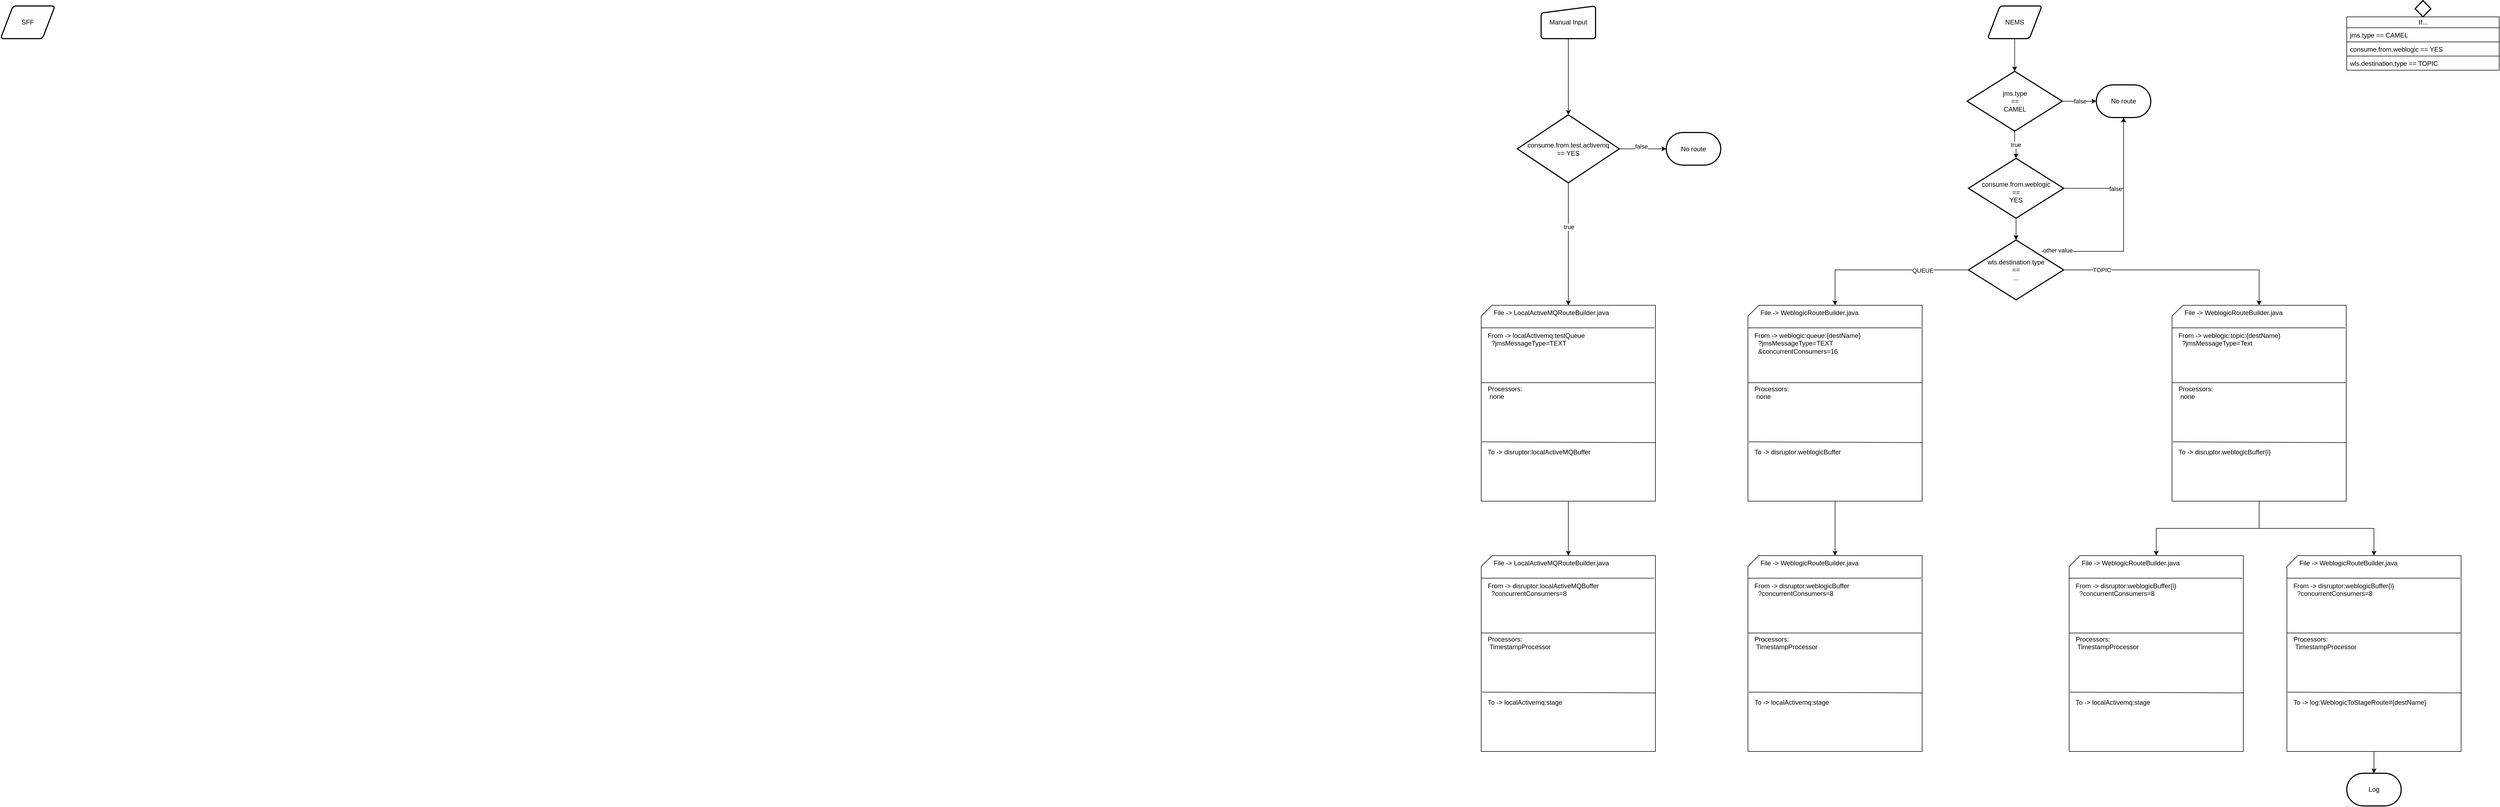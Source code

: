 <mxfile version="21.2.2" type="github">
  <diagram id="C5RBs43oDa-KdzZeNtuy" name="Page-1">
    <mxGraphModel dx="1194" dy="770" grid="1" gridSize="10" guides="1" tooltips="1" connect="1" arrows="1" fold="1" page="1" pageScale="1" pageWidth="4681" pageHeight="3300" math="0" shadow="0">
      <root>
        <mxCell id="WIyWlLk6GJQsqaUBKTNV-0" />
        <mxCell id="WIyWlLk6GJQsqaUBKTNV-1" parent="WIyWlLk6GJQsqaUBKTNV-0" />
        <mxCell id="1s6K8p0i9m4qC-OMNX9N-31" value="" style="group" vertex="1" connectable="0" parent="WIyWlLk6GJQsqaUBKTNV-1">
          <mxGeometry x="4390" y="10" width="280" height="134" as="geometry" />
        </mxCell>
        <mxCell id="1s6K8p0i9m4qC-OMNX9N-26" value="If..." style="swimlane;fontStyle=0;childLayout=stackLayout;horizontal=1;startSize=20;fillColor=default;horizontalStack=0;resizeParent=1;resizeParentMax=0;resizeLast=0;collapsible=1;marginBottom=0;html=1;" vertex="1" parent="1s6K8p0i9m4qC-OMNX9N-31">
          <mxGeometry y="30" width="280" height="98" as="geometry" />
        </mxCell>
        <mxCell id="1s6K8p0i9m4qC-OMNX9N-27" value="jms.type == CAMEL" style="text;strokeColor=default;fillColor=default;align=left;verticalAlign=top;spacingLeft=4;spacingRight=4;overflow=hidden;rotatable=0;points=[[0,0.5],[1,0.5]];portConstraint=eastwest;whiteSpace=wrap;html=1;" vertex="1" parent="1s6K8p0i9m4qC-OMNX9N-26">
          <mxGeometry y="20" width="280" height="26" as="geometry" />
        </mxCell>
        <mxCell id="1s6K8p0i9m4qC-OMNX9N-28" value="consume.from.weblogic == YES" style="text;strokeColor=default;fillColor=default;align=left;verticalAlign=top;spacingLeft=4;spacingRight=4;overflow=hidden;rotatable=0;points=[[0,0.5],[1,0.5]];portConstraint=eastwest;whiteSpace=wrap;html=1;" vertex="1" parent="1s6K8p0i9m4qC-OMNX9N-26">
          <mxGeometry y="46" width="280" height="26" as="geometry" />
        </mxCell>
        <mxCell id="1s6K8p0i9m4qC-OMNX9N-29" value="wls.destination.type == TOPIC" style="text;strokeColor=default;fillColor=default;align=left;verticalAlign=top;spacingLeft=4;spacingRight=4;overflow=hidden;rotatable=0;points=[[0,0.5],[1,0.5]];portConstraint=eastwest;whiteSpace=wrap;html=1;" vertex="1" parent="1s6K8p0i9m4qC-OMNX9N-26">
          <mxGeometry y="72" width="280" height="26" as="geometry" />
        </mxCell>
        <mxCell id="1s6K8p0i9m4qC-OMNX9N-30" value="" style="strokeWidth=2;html=1;shape=mxgraph.flowchart.decision;whiteSpace=wrap;" vertex="1" parent="1s6K8p0i9m4qC-OMNX9N-31">
          <mxGeometry x="125.52" width="28.96" height="30" as="geometry" />
        </mxCell>
        <mxCell id="1s6K8p0i9m4qC-OMNX9N-104" style="edgeStyle=orthogonalEdgeStyle;rounded=0;orthogonalLoop=1;jettySize=auto;html=1;" edge="1" parent="WIyWlLk6GJQsqaUBKTNV-1" source="1s6K8p0i9m4qC-OMNX9N-32" target="1s6K8p0i9m4qC-OMNX9N-103">
          <mxGeometry relative="1" as="geometry" />
        </mxCell>
        <mxCell id="1s6K8p0i9m4qC-OMNX9N-32" value="NEMS" style="shape=parallelogram;html=1;strokeWidth=2;perimeter=parallelogramPerimeter;whiteSpace=wrap;rounded=1;arcSize=12;size=0.23;" vertex="1" parent="WIyWlLk6GJQsqaUBKTNV-1">
          <mxGeometry x="3730" y="20" width="100" height="60" as="geometry" />
        </mxCell>
        <mxCell id="1s6K8p0i9m4qC-OMNX9N-34" value="SFF" style="shape=parallelogram;html=1;strokeWidth=2;perimeter=parallelogramPerimeter;whiteSpace=wrap;rounded=1;arcSize=12;size=0.23;" vertex="1" parent="WIyWlLk6GJQsqaUBKTNV-1">
          <mxGeometry x="80" y="20" width="100" height="60" as="geometry" />
        </mxCell>
        <mxCell id="1s6K8p0i9m4qC-OMNX9N-62" value="" style="group" vertex="1" connectable="0" parent="WIyWlLk6GJQsqaUBKTNV-1">
          <mxGeometry x="4069" y="570" width="320" height="360" as="geometry" />
        </mxCell>
        <mxCell id="1s6K8p0i9m4qC-OMNX9N-54" value="" style="verticalLabelPosition=bottom;verticalAlign=top;html=1;shape=card;whiteSpace=wrap;size=20;arcSize=12;" vertex="1" parent="1s6K8p0i9m4qC-OMNX9N-62">
          <mxGeometry width="320" height="360" as="geometry" />
        </mxCell>
        <mxCell id="1s6K8p0i9m4qC-OMNX9N-55" value="From -&amp;gt; weblogic:topic:{destName}&lt;br&gt;&lt;span style=&quot;white-space: pre;&quot;&gt;	&lt;span style=&quot;white-space: pre;&quot;&gt;	&lt;/span&gt;&lt;/span&gt;?jmsMessageType=Text" style="text;html=1;align=left;verticalAlign=top;resizable=0;points=[];autosize=1;strokeColor=none;fillColor=none;labelBackgroundColor=none;" vertex="1" parent="1s6K8p0i9m4qC-OMNX9N-62">
          <mxGeometry x="10" y="41.538" width="210" height="40" as="geometry" />
        </mxCell>
        <mxCell id="1s6K8p0i9m4qC-OMNX9N-58" value="" style="endArrow=none;html=1;rounded=0;exitX=0;exitY=0.395;exitDx=0;exitDy=0;exitPerimeter=0;entryX=0.997;entryY=0.395;entryDx=0;entryDy=0;entryPerimeter=0;" edge="1" parent="1s6K8p0i9m4qC-OMNX9N-62" source="1s6K8p0i9m4qC-OMNX9N-54" target="1s6K8p0i9m4qC-OMNX9N-54">
          <mxGeometry width="50" height="50" relative="1" as="geometry">
            <mxPoint x="20" y="74.851" as="sourcePoint" />
            <mxPoint x="70" y="-14.257" as="targetPoint" />
          </mxGeometry>
        </mxCell>
        <mxCell id="1s6K8p0i9m4qC-OMNX9N-59" value="File -&amp;gt; WeblogicRouteBuilder.java" style="text;html=1;align=left;verticalAlign=top;resizable=0;points=[];autosize=1;strokeColor=none;fillColor=none;labelBackgroundColor=none;" vertex="1" parent="1s6K8p0i9m4qC-OMNX9N-62">
          <mxGeometry x="21" y="0.002" width="200" height="30" as="geometry" />
        </mxCell>
        <mxCell id="1s6K8p0i9m4qC-OMNX9N-60" value="" style="endArrow=none;html=1;rounded=0;exitX=0.005;exitY=0.697;exitDx=0;exitDy=0;exitPerimeter=0;entryX=1.003;entryY=0.701;entryDx=0;entryDy=0;entryPerimeter=0;" edge="1" parent="1s6K8p0i9m4qC-OMNX9N-62" source="1s6K8p0i9m4qC-OMNX9N-54" target="1s6K8p0i9m4qC-OMNX9N-54">
          <mxGeometry width="50" height="50" relative="1" as="geometry">
            <mxPoint x="2" y="235.248" as="sourcePoint" />
            <mxPoint x="320" y="235.248" as="targetPoint" />
          </mxGeometry>
        </mxCell>
        <mxCell id="1s6K8p0i9m4qC-OMNX9N-61" value="To -&amp;gt; disruptor:weblogicBuffer{i}" style="text;html=1;align=left;verticalAlign=top;resizable=0;points=[];autosize=1;strokeColor=none;fillColor=none;labelBackgroundColor=none;" vertex="1" parent="1s6K8p0i9m4qC-OMNX9N-62">
          <mxGeometry x="10" y="255.792" width="190" height="30" as="geometry" />
        </mxCell>
        <mxCell id="1s6K8p0i9m4qC-OMNX9N-78" value="" style="endArrow=none;html=1;rounded=0;exitX=0;exitY=0.451;exitDx=0;exitDy=0;exitPerimeter=0;entryX=0.995;entryY=0.451;entryDx=0;entryDy=0;entryPerimeter=0;" edge="1" parent="1s6K8p0i9m4qC-OMNX9N-62">
          <mxGeometry width="50" height="50" relative="1" as="geometry">
            <mxPoint y="41.538" as="sourcePoint" />
            <mxPoint x="318" y="41.538" as="targetPoint" />
          </mxGeometry>
        </mxCell>
        <mxCell id="1s6K8p0i9m4qC-OMNX9N-79" value="Processors:&lt;br&gt;&lt;span style=&quot;white-space: pre;&quot;&gt;	&lt;/span&gt;none" style="text;html=1;align=left;verticalAlign=top;resizable=0;points=[];autosize=1;strokeColor=none;fillColor=none;labelBackgroundColor=none;" vertex="1" parent="1s6K8p0i9m4qC-OMNX9N-62">
          <mxGeometry x="10" y="139.998" width="90" height="40" as="geometry" />
        </mxCell>
        <mxCell id="1s6K8p0i9m4qC-OMNX9N-80" value="" style="group" vertex="1" connectable="0" parent="WIyWlLk6GJQsqaUBKTNV-1">
          <mxGeometry x="4280" y="1030" width="320" height="360" as="geometry" />
        </mxCell>
        <mxCell id="1s6K8p0i9m4qC-OMNX9N-81" value="" style="verticalLabelPosition=bottom;verticalAlign=top;html=1;shape=card;whiteSpace=wrap;size=20;arcSize=12;" vertex="1" parent="1s6K8p0i9m4qC-OMNX9N-80">
          <mxGeometry width="320" height="360" as="geometry" />
        </mxCell>
        <mxCell id="1s6K8p0i9m4qC-OMNX9N-82" value="From -&amp;gt; disruptor:weblogicBuffer{i}&lt;br&gt;&lt;span style=&quot;white-space: pre;&quot;&gt;	&lt;/span&gt;&lt;span style=&quot;white-space: pre;&quot;&gt;	&lt;/span&gt;?concurrentConsumers=8" style="text;html=1;align=left;verticalAlign=top;resizable=0;points=[];autosize=1;strokeColor=none;fillColor=none;labelBackgroundColor=none;" vertex="1" parent="1s6K8p0i9m4qC-OMNX9N-80">
          <mxGeometry x="10" y="41.538" width="220" height="40" as="geometry" />
        </mxCell>
        <mxCell id="1s6K8p0i9m4qC-OMNX9N-83" value="" style="endArrow=none;html=1;rounded=0;exitX=0;exitY=0.395;exitDx=0;exitDy=0;exitPerimeter=0;entryX=0.997;entryY=0.395;entryDx=0;entryDy=0;entryPerimeter=0;" edge="1" parent="1s6K8p0i9m4qC-OMNX9N-80" source="1s6K8p0i9m4qC-OMNX9N-81" target="1s6K8p0i9m4qC-OMNX9N-81">
          <mxGeometry width="50" height="50" relative="1" as="geometry">
            <mxPoint x="20" y="74.851" as="sourcePoint" />
            <mxPoint x="70" y="-14.257" as="targetPoint" />
          </mxGeometry>
        </mxCell>
        <mxCell id="1s6K8p0i9m4qC-OMNX9N-84" value="File -&amp;gt; WeblogicRouteBuilder.java" style="text;html=1;align=left;verticalAlign=top;resizable=0;points=[];autosize=1;strokeColor=none;fillColor=none;labelBackgroundColor=none;" vertex="1" parent="1s6K8p0i9m4qC-OMNX9N-80">
          <mxGeometry x="21" y="0.002" width="200" height="30" as="geometry" />
        </mxCell>
        <mxCell id="1s6K8p0i9m4qC-OMNX9N-85" value="" style="endArrow=none;html=1;rounded=0;exitX=0.005;exitY=0.697;exitDx=0;exitDy=0;exitPerimeter=0;entryX=1.003;entryY=0.701;entryDx=0;entryDy=0;entryPerimeter=0;" edge="1" parent="1s6K8p0i9m4qC-OMNX9N-80" source="1s6K8p0i9m4qC-OMNX9N-81" target="1s6K8p0i9m4qC-OMNX9N-81">
          <mxGeometry width="50" height="50" relative="1" as="geometry">
            <mxPoint x="2" y="235.248" as="sourcePoint" />
            <mxPoint x="320" y="235.248" as="targetPoint" />
          </mxGeometry>
        </mxCell>
        <mxCell id="1s6K8p0i9m4qC-OMNX9N-86" value="To -&amp;gt; log:WeblogicToStageRoute#{destName}" style="text;html=1;align=left;verticalAlign=top;resizable=0;points=[];autosize=1;strokeColor=none;fillColor=none;labelBackgroundColor=none;" vertex="1" parent="1s6K8p0i9m4qC-OMNX9N-80">
          <mxGeometry x="10" y="255.792" width="270" height="30" as="geometry" />
        </mxCell>
        <mxCell id="1s6K8p0i9m4qC-OMNX9N-87" value="" style="endArrow=none;html=1;rounded=0;exitX=0;exitY=0.451;exitDx=0;exitDy=0;exitPerimeter=0;entryX=0.995;entryY=0.451;entryDx=0;entryDy=0;entryPerimeter=0;" edge="1" parent="1s6K8p0i9m4qC-OMNX9N-80">
          <mxGeometry width="50" height="50" relative="1" as="geometry">
            <mxPoint y="41.538" as="sourcePoint" />
            <mxPoint x="318" y="41.538" as="targetPoint" />
          </mxGeometry>
        </mxCell>
        <mxCell id="1s6K8p0i9m4qC-OMNX9N-88" value="Processors:&lt;br&gt;&lt;span style=&quot;white-space: pre;&quot;&gt;	&lt;/span&gt;TimestampProcessor" style="text;html=1;align=left;verticalAlign=top;resizable=0;points=[];autosize=1;strokeColor=none;fillColor=none;labelBackgroundColor=none;" vertex="1" parent="1s6K8p0i9m4qC-OMNX9N-80">
          <mxGeometry x="10" y="139.998" width="160" height="40" as="geometry" />
        </mxCell>
        <mxCell id="1s6K8p0i9m4qC-OMNX9N-89" style="edgeStyle=orthogonalEdgeStyle;rounded=0;orthogonalLoop=1;jettySize=auto;html=1;exitX=0.5;exitY=1;exitDx=0;exitDy=0;exitPerimeter=0;" edge="1" parent="WIyWlLk6GJQsqaUBKTNV-1" source="1s6K8p0i9m4qC-OMNX9N-54" target="1s6K8p0i9m4qC-OMNX9N-81">
          <mxGeometry relative="1" as="geometry" />
        </mxCell>
        <mxCell id="1s6K8p0i9m4qC-OMNX9N-90" value="Log" style="strokeWidth=2;html=1;shape=mxgraph.flowchart.terminator;whiteSpace=wrap;" vertex="1" parent="WIyWlLk6GJQsqaUBKTNV-1">
          <mxGeometry x="4390" y="1430" width="100" height="60" as="geometry" />
        </mxCell>
        <mxCell id="1s6K8p0i9m4qC-OMNX9N-91" style="edgeStyle=orthogonalEdgeStyle;rounded=0;orthogonalLoop=1;jettySize=auto;html=1;" edge="1" parent="WIyWlLk6GJQsqaUBKTNV-1" source="1s6K8p0i9m4qC-OMNX9N-81" target="1s6K8p0i9m4qC-OMNX9N-90">
          <mxGeometry relative="1" as="geometry" />
        </mxCell>
        <mxCell id="1s6K8p0i9m4qC-OMNX9N-93" value="" style="group" vertex="1" connectable="0" parent="WIyWlLk6GJQsqaUBKTNV-1">
          <mxGeometry x="3880" y="1030" width="320" height="360" as="geometry" />
        </mxCell>
        <mxCell id="1s6K8p0i9m4qC-OMNX9N-94" value="" style="verticalLabelPosition=bottom;verticalAlign=top;html=1;shape=card;whiteSpace=wrap;size=20;arcSize=12;" vertex="1" parent="1s6K8p0i9m4qC-OMNX9N-93">
          <mxGeometry width="320" height="360" as="geometry" />
        </mxCell>
        <mxCell id="1s6K8p0i9m4qC-OMNX9N-95" value="From -&amp;gt; disruptor:weblogicBuffer{i}&lt;br&gt;&lt;span style=&quot;white-space: pre;&quot;&gt;	&lt;/span&gt;&lt;span style=&quot;white-space: pre;&quot;&gt;	&lt;/span&gt;?concurrentConsumers=8" style="text;html=1;align=left;verticalAlign=top;resizable=0;points=[];autosize=1;strokeColor=none;fillColor=none;labelBackgroundColor=none;" vertex="1" parent="1s6K8p0i9m4qC-OMNX9N-93">
          <mxGeometry x="10" y="41.538" width="220" height="40" as="geometry" />
        </mxCell>
        <mxCell id="1s6K8p0i9m4qC-OMNX9N-96" value="" style="endArrow=none;html=1;rounded=0;exitX=0;exitY=0.395;exitDx=0;exitDy=0;exitPerimeter=0;entryX=0.997;entryY=0.395;entryDx=0;entryDy=0;entryPerimeter=0;" edge="1" parent="1s6K8p0i9m4qC-OMNX9N-93" source="1s6K8p0i9m4qC-OMNX9N-94" target="1s6K8p0i9m4qC-OMNX9N-94">
          <mxGeometry width="50" height="50" relative="1" as="geometry">
            <mxPoint x="20" y="74.851" as="sourcePoint" />
            <mxPoint x="70" y="-14.257" as="targetPoint" />
          </mxGeometry>
        </mxCell>
        <mxCell id="1s6K8p0i9m4qC-OMNX9N-97" value="File -&amp;gt; WeblogicRouteBuilder.java" style="text;html=1;align=left;verticalAlign=top;resizable=0;points=[];autosize=1;strokeColor=none;fillColor=none;labelBackgroundColor=none;" vertex="1" parent="1s6K8p0i9m4qC-OMNX9N-93">
          <mxGeometry x="21" y="0.002" width="200" height="30" as="geometry" />
        </mxCell>
        <mxCell id="1s6K8p0i9m4qC-OMNX9N-98" value="" style="endArrow=none;html=1;rounded=0;exitX=0.005;exitY=0.697;exitDx=0;exitDy=0;exitPerimeter=0;entryX=1.003;entryY=0.701;entryDx=0;entryDy=0;entryPerimeter=0;" edge="1" parent="1s6K8p0i9m4qC-OMNX9N-93" source="1s6K8p0i9m4qC-OMNX9N-94" target="1s6K8p0i9m4qC-OMNX9N-94">
          <mxGeometry width="50" height="50" relative="1" as="geometry">
            <mxPoint x="2" y="235.248" as="sourcePoint" />
            <mxPoint x="320" y="235.248" as="targetPoint" />
          </mxGeometry>
        </mxCell>
        <mxCell id="1s6K8p0i9m4qC-OMNX9N-99" value="To -&amp;gt; localActivemq:stage" style="text;html=1;align=left;verticalAlign=top;resizable=0;points=[];autosize=1;strokeColor=none;fillColor=none;labelBackgroundColor=none;" vertex="1" parent="1s6K8p0i9m4qC-OMNX9N-93">
          <mxGeometry x="10" y="255.792" width="160" height="30" as="geometry" />
        </mxCell>
        <mxCell id="1s6K8p0i9m4qC-OMNX9N-100" value="" style="endArrow=none;html=1;rounded=0;exitX=0;exitY=0.451;exitDx=0;exitDy=0;exitPerimeter=0;entryX=0.995;entryY=0.451;entryDx=0;entryDy=0;entryPerimeter=0;" edge="1" parent="1s6K8p0i9m4qC-OMNX9N-93">
          <mxGeometry width="50" height="50" relative="1" as="geometry">
            <mxPoint y="41.538" as="sourcePoint" />
            <mxPoint x="318" y="41.538" as="targetPoint" />
          </mxGeometry>
        </mxCell>
        <mxCell id="1s6K8p0i9m4qC-OMNX9N-101" value="Processors:&lt;br&gt;&lt;span style=&quot;white-space: pre;&quot;&gt;	&lt;/span&gt;TimestampProcessor" style="text;html=1;align=left;verticalAlign=top;resizable=0;points=[];autosize=1;strokeColor=none;fillColor=none;labelBackgroundColor=none;" vertex="1" parent="1s6K8p0i9m4qC-OMNX9N-93">
          <mxGeometry x="10" y="139.998" width="160" height="40" as="geometry" />
        </mxCell>
        <mxCell id="1s6K8p0i9m4qC-OMNX9N-102" style="edgeStyle=orthogonalEdgeStyle;rounded=0;orthogonalLoop=1;jettySize=auto;html=1;exitX=0.5;exitY=1;exitDx=0;exitDy=0;exitPerimeter=0;" edge="1" parent="WIyWlLk6GJQsqaUBKTNV-1" source="1s6K8p0i9m4qC-OMNX9N-54" target="1s6K8p0i9m4qC-OMNX9N-94">
          <mxGeometry relative="1" as="geometry" />
        </mxCell>
        <mxCell id="1s6K8p0i9m4qC-OMNX9N-106" value="true" style="edgeStyle=orthogonalEdgeStyle;rounded=0;orthogonalLoop=1;jettySize=auto;html=1;" edge="1" parent="WIyWlLk6GJQsqaUBKTNV-1" source="1s6K8p0i9m4qC-OMNX9N-103" target="1s6K8p0i9m4qC-OMNX9N-105">
          <mxGeometry relative="1" as="geometry" />
        </mxCell>
        <mxCell id="1s6K8p0i9m4qC-OMNX9N-109" style="edgeStyle=orthogonalEdgeStyle;rounded=0;orthogonalLoop=1;jettySize=auto;html=1;" edge="1" parent="WIyWlLk6GJQsqaUBKTNV-1" source="1s6K8p0i9m4qC-OMNX9N-103" target="1s6K8p0i9m4qC-OMNX9N-108">
          <mxGeometry relative="1" as="geometry" />
        </mxCell>
        <mxCell id="1s6K8p0i9m4qC-OMNX9N-110" value="false" style="edgeLabel;html=1;align=center;verticalAlign=middle;resizable=0;points=[];" vertex="1" connectable="0" parent="1s6K8p0i9m4qC-OMNX9N-109">
          <mxGeometry x="0.034" relative="1" as="geometry">
            <mxPoint as="offset" />
          </mxGeometry>
        </mxCell>
        <mxCell id="1s6K8p0i9m4qC-OMNX9N-103" value="jms.type&lt;br&gt;==&lt;br&gt;CAMEL" style="strokeWidth=2;html=1;shape=mxgraph.flowchart.decision;whiteSpace=wrap;" vertex="1" parent="WIyWlLk6GJQsqaUBKTNV-1">
          <mxGeometry x="3692.5" y="140" width="175" height="110" as="geometry" />
        </mxCell>
        <mxCell id="1s6K8p0i9m4qC-OMNX9N-111" style="edgeStyle=orthogonalEdgeStyle;rounded=0;orthogonalLoop=1;jettySize=auto;html=1;" edge="1" parent="WIyWlLk6GJQsqaUBKTNV-1" source="1s6K8p0i9m4qC-OMNX9N-105" target="1s6K8p0i9m4qC-OMNX9N-108">
          <mxGeometry relative="1" as="geometry" />
        </mxCell>
        <mxCell id="1s6K8p0i9m4qC-OMNX9N-112" value="false" style="edgeLabel;html=1;align=center;verticalAlign=middle;resizable=0;points=[];" vertex="1" connectable="0" parent="1s6K8p0i9m4qC-OMNX9N-111">
          <mxGeometry x="-0.208" y="-1" relative="1" as="geometry">
            <mxPoint as="offset" />
          </mxGeometry>
        </mxCell>
        <mxCell id="1s6K8p0i9m4qC-OMNX9N-114" style="edgeStyle=orthogonalEdgeStyle;rounded=0;orthogonalLoop=1;jettySize=auto;html=1;" edge="1" parent="WIyWlLk6GJQsqaUBKTNV-1" source="1s6K8p0i9m4qC-OMNX9N-105" target="1s6K8p0i9m4qC-OMNX9N-113">
          <mxGeometry relative="1" as="geometry" />
        </mxCell>
        <mxCell id="1s6K8p0i9m4qC-OMNX9N-105" value="&lt;br&gt;consume.from.weblogic&lt;br&gt;==&lt;br&gt;YES" style="strokeWidth=2;html=1;shape=mxgraph.flowchart.decision;whiteSpace=wrap;verticalAlign=middle;" vertex="1" parent="WIyWlLk6GJQsqaUBKTNV-1">
          <mxGeometry x="3695" y="300" width="175" height="110" as="geometry" />
        </mxCell>
        <mxCell id="1s6K8p0i9m4qC-OMNX9N-108" value="No route" style="strokeWidth=2;html=1;shape=mxgraph.flowchart.terminator;whiteSpace=wrap;" vertex="1" parent="WIyWlLk6GJQsqaUBKTNV-1">
          <mxGeometry x="3930" y="165" width="100" height="60" as="geometry" />
        </mxCell>
        <mxCell id="1s6K8p0i9m4qC-OMNX9N-115" style="edgeStyle=orthogonalEdgeStyle;rounded=0;orthogonalLoop=1;jettySize=auto;html=1;" edge="1" parent="WIyWlLk6GJQsqaUBKTNV-1" source="1s6K8p0i9m4qC-OMNX9N-113" target="1s6K8p0i9m4qC-OMNX9N-54">
          <mxGeometry relative="1" as="geometry" />
        </mxCell>
        <mxCell id="1s6K8p0i9m4qC-OMNX9N-116" value="TOPIC" style="edgeLabel;html=1;align=center;verticalAlign=middle;resizable=0;points=[];" vertex="1" connectable="0" parent="1s6K8p0i9m4qC-OMNX9N-115">
          <mxGeometry x="-0.671" relative="1" as="geometry">
            <mxPoint as="offset" />
          </mxGeometry>
        </mxCell>
        <mxCell id="1s6K8p0i9m4qC-OMNX9N-126" style="edgeStyle=orthogonalEdgeStyle;rounded=0;orthogonalLoop=1;jettySize=auto;html=1;" edge="1" parent="WIyWlLk6GJQsqaUBKTNV-1" source="1s6K8p0i9m4qC-OMNX9N-113" target="1s6K8p0i9m4qC-OMNX9N-118">
          <mxGeometry relative="1" as="geometry" />
        </mxCell>
        <mxCell id="1s6K8p0i9m4qC-OMNX9N-127" value="QUEUE" style="edgeLabel;html=1;align=center;verticalAlign=middle;resizable=0;points=[];" vertex="1" connectable="0" parent="1s6K8p0i9m4qC-OMNX9N-126">
          <mxGeometry x="-0.456" y="1" relative="1" as="geometry">
            <mxPoint as="offset" />
          </mxGeometry>
        </mxCell>
        <mxCell id="1s6K8p0i9m4qC-OMNX9N-137" style="edgeStyle=orthogonalEdgeStyle;rounded=0;orthogonalLoop=1;jettySize=auto;html=1;exitX=0.77;exitY=0.19;exitDx=0;exitDy=0;exitPerimeter=0;" edge="1" parent="WIyWlLk6GJQsqaUBKTNV-1" source="1s6K8p0i9m4qC-OMNX9N-113" target="1s6K8p0i9m4qC-OMNX9N-108">
          <mxGeometry relative="1" as="geometry" />
        </mxCell>
        <mxCell id="1s6K8p0i9m4qC-OMNX9N-138" value="other value" style="edgeLabel;html=1;align=center;verticalAlign=middle;resizable=0;points=[];" vertex="1" connectable="0" parent="1s6K8p0i9m4qC-OMNX9N-137">
          <mxGeometry x="-0.855" y="2" relative="1" as="geometry">
            <mxPoint as="offset" />
          </mxGeometry>
        </mxCell>
        <mxCell id="1s6K8p0i9m4qC-OMNX9N-113" value="wls.destination.type&lt;br&gt;==&lt;br&gt;..." style="strokeWidth=2;html=1;shape=mxgraph.flowchart.decision;whiteSpace=wrap;verticalAlign=middle;points=[[0,0.5,0,0,0],[0.5,0,0,0,0],[0.5,1,0,0,0],[0.77,0.19,0,0,0],[1,0.5,0,0,0]];" vertex="1" parent="WIyWlLk6GJQsqaUBKTNV-1">
          <mxGeometry x="3695" y="450" width="175" height="110" as="geometry" />
        </mxCell>
        <mxCell id="1s6K8p0i9m4qC-OMNX9N-117" value="" style="group" vertex="1" connectable="0" parent="WIyWlLk6GJQsqaUBKTNV-1">
          <mxGeometry x="3290" y="570" width="320" height="360" as="geometry" />
        </mxCell>
        <mxCell id="1s6K8p0i9m4qC-OMNX9N-118" value="" style="verticalLabelPosition=bottom;verticalAlign=top;html=1;shape=card;whiteSpace=wrap;size=20;arcSize=12;" vertex="1" parent="1s6K8p0i9m4qC-OMNX9N-117">
          <mxGeometry width="320" height="360" as="geometry" />
        </mxCell>
        <mxCell id="1s6K8p0i9m4qC-OMNX9N-119" value="From -&amp;gt; weblogic:queue:{destName}&lt;br&gt;&lt;span style=&quot;white-space: pre;&quot;&gt;	&lt;span style=&quot;white-space: pre;&quot;&gt;	&lt;/span&gt;&lt;/span&gt;?jmsMessageType=TEXT&lt;br&gt;&lt;span style=&quot;white-space: pre;&quot;&gt;	&lt;/span&gt;&lt;span style=&quot;white-space: pre;&quot;&gt;	&lt;/span&gt;&amp;amp;concurrentConsumers=16" style="text;html=1;align=left;verticalAlign=top;resizable=0;points=[];autosize=1;strokeColor=none;fillColor=none;labelBackgroundColor=none;" vertex="1" parent="1s6K8p0i9m4qC-OMNX9N-117">
          <mxGeometry x="10" y="41.538" width="220" height="60" as="geometry" />
        </mxCell>
        <mxCell id="1s6K8p0i9m4qC-OMNX9N-120" value="" style="endArrow=none;html=1;rounded=0;exitX=0;exitY=0.395;exitDx=0;exitDy=0;exitPerimeter=0;entryX=0.997;entryY=0.395;entryDx=0;entryDy=0;entryPerimeter=0;" edge="1" parent="1s6K8p0i9m4qC-OMNX9N-117" source="1s6K8p0i9m4qC-OMNX9N-118" target="1s6K8p0i9m4qC-OMNX9N-118">
          <mxGeometry width="50" height="50" relative="1" as="geometry">
            <mxPoint x="20" y="74.851" as="sourcePoint" />
            <mxPoint x="70" y="-14.257" as="targetPoint" />
          </mxGeometry>
        </mxCell>
        <mxCell id="1s6K8p0i9m4qC-OMNX9N-121" value="File -&amp;gt; WeblogicRouteBuilder.java" style="text;html=1;align=left;verticalAlign=top;resizable=0;points=[];autosize=1;strokeColor=none;fillColor=none;labelBackgroundColor=none;" vertex="1" parent="1s6K8p0i9m4qC-OMNX9N-117">
          <mxGeometry x="21" y="0.002" width="200" height="30" as="geometry" />
        </mxCell>
        <mxCell id="1s6K8p0i9m4qC-OMNX9N-122" value="" style="endArrow=none;html=1;rounded=0;exitX=0.005;exitY=0.697;exitDx=0;exitDy=0;exitPerimeter=0;entryX=1.003;entryY=0.701;entryDx=0;entryDy=0;entryPerimeter=0;" edge="1" parent="1s6K8p0i9m4qC-OMNX9N-117" source="1s6K8p0i9m4qC-OMNX9N-118" target="1s6K8p0i9m4qC-OMNX9N-118">
          <mxGeometry width="50" height="50" relative="1" as="geometry">
            <mxPoint x="2" y="235.248" as="sourcePoint" />
            <mxPoint x="320" y="235.248" as="targetPoint" />
          </mxGeometry>
        </mxCell>
        <mxCell id="1s6K8p0i9m4qC-OMNX9N-123" value="To -&amp;gt; disruptor:weblogicBuffer" style="text;html=1;align=left;verticalAlign=top;resizable=0;points=[];autosize=1;strokeColor=none;fillColor=none;labelBackgroundColor=none;" vertex="1" parent="1s6K8p0i9m4qC-OMNX9N-117">
          <mxGeometry x="10" y="255.792" width="180" height="30" as="geometry" />
        </mxCell>
        <mxCell id="1s6K8p0i9m4qC-OMNX9N-124" value="" style="endArrow=none;html=1;rounded=0;exitX=0;exitY=0.451;exitDx=0;exitDy=0;exitPerimeter=0;entryX=0.995;entryY=0.451;entryDx=0;entryDy=0;entryPerimeter=0;" edge="1" parent="1s6K8p0i9m4qC-OMNX9N-117">
          <mxGeometry width="50" height="50" relative="1" as="geometry">
            <mxPoint y="41.538" as="sourcePoint" />
            <mxPoint x="318" y="41.538" as="targetPoint" />
          </mxGeometry>
        </mxCell>
        <mxCell id="1s6K8p0i9m4qC-OMNX9N-125" value="Processors:&lt;br&gt;&lt;span style=&quot;white-space: pre;&quot;&gt;	&lt;/span&gt;none" style="text;html=1;align=left;verticalAlign=top;resizable=0;points=[];autosize=1;strokeColor=none;fillColor=none;labelBackgroundColor=none;" vertex="1" parent="1s6K8p0i9m4qC-OMNX9N-117">
          <mxGeometry x="10" y="139.998" width="90" height="40" as="geometry" />
        </mxCell>
        <mxCell id="1s6K8p0i9m4qC-OMNX9N-128" value="" style="group" vertex="1" connectable="0" parent="WIyWlLk6GJQsqaUBKTNV-1">
          <mxGeometry x="3290" y="1030" width="320" height="360" as="geometry" />
        </mxCell>
        <mxCell id="1s6K8p0i9m4qC-OMNX9N-129" value="" style="verticalLabelPosition=bottom;verticalAlign=top;html=1;shape=card;whiteSpace=wrap;size=20;arcSize=12;" vertex="1" parent="1s6K8p0i9m4qC-OMNX9N-128">
          <mxGeometry width="320" height="360" as="geometry" />
        </mxCell>
        <mxCell id="1s6K8p0i9m4qC-OMNX9N-130" value="From -&amp;gt; disruptor:weblogicBuffer&lt;br&gt;&lt;span style=&quot;white-space: pre;&quot;&gt;	&lt;/span&gt;&lt;span style=&quot;white-space: pre;&quot;&gt;	&lt;/span&gt;?concurrentConsumers=8" style="text;html=1;align=left;verticalAlign=top;resizable=0;points=[];autosize=1;strokeColor=none;fillColor=none;labelBackgroundColor=none;" vertex="1" parent="1s6K8p0i9m4qC-OMNX9N-128">
          <mxGeometry x="10" y="41.538" width="220" height="40" as="geometry" />
        </mxCell>
        <mxCell id="1s6K8p0i9m4qC-OMNX9N-131" value="" style="endArrow=none;html=1;rounded=0;exitX=0;exitY=0.395;exitDx=0;exitDy=0;exitPerimeter=0;entryX=0.997;entryY=0.395;entryDx=0;entryDy=0;entryPerimeter=0;" edge="1" parent="1s6K8p0i9m4qC-OMNX9N-128" source="1s6K8p0i9m4qC-OMNX9N-129" target="1s6K8p0i9m4qC-OMNX9N-129">
          <mxGeometry width="50" height="50" relative="1" as="geometry">
            <mxPoint x="20" y="74.851" as="sourcePoint" />
            <mxPoint x="70" y="-14.257" as="targetPoint" />
          </mxGeometry>
        </mxCell>
        <mxCell id="1s6K8p0i9m4qC-OMNX9N-132" value="File -&amp;gt; WeblogicRouteBuilder.java" style="text;html=1;align=left;verticalAlign=top;resizable=0;points=[];autosize=1;strokeColor=none;fillColor=none;labelBackgroundColor=none;" vertex="1" parent="1s6K8p0i9m4qC-OMNX9N-128">
          <mxGeometry x="21" y="0.002" width="200" height="30" as="geometry" />
        </mxCell>
        <mxCell id="1s6K8p0i9m4qC-OMNX9N-133" value="" style="endArrow=none;html=1;rounded=0;exitX=0.005;exitY=0.697;exitDx=0;exitDy=0;exitPerimeter=0;entryX=1.003;entryY=0.701;entryDx=0;entryDy=0;entryPerimeter=0;" edge="1" parent="1s6K8p0i9m4qC-OMNX9N-128" source="1s6K8p0i9m4qC-OMNX9N-129" target="1s6K8p0i9m4qC-OMNX9N-129">
          <mxGeometry width="50" height="50" relative="1" as="geometry">
            <mxPoint x="2" y="235.248" as="sourcePoint" />
            <mxPoint x="320" y="235.248" as="targetPoint" />
          </mxGeometry>
        </mxCell>
        <mxCell id="1s6K8p0i9m4qC-OMNX9N-134" value="To -&amp;gt; localActivemq:stage" style="text;html=1;align=left;verticalAlign=top;resizable=0;points=[];autosize=1;strokeColor=none;fillColor=none;labelBackgroundColor=none;" vertex="1" parent="1s6K8p0i9m4qC-OMNX9N-128">
          <mxGeometry x="10" y="255.792" width="160" height="30" as="geometry" />
        </mxCell>
        <mxCell id="1s6K8p0i9m4qC-OMNX9N-135" value="" style="endArrow=none;html=1;rounded=0;exitX=0;exitY=0.451;exitDx=0;exitDy=0;exitPerimeter=0;entryX=0.995;entryY=0.451;entryDx=0;entryDy=0;entryPerimeter=0;" edge="1" parent="1s6K8p0i9m4qC-OMNX9N-128">
          <mxGeometry width="50" height="50" relative="1" as="geometry">
            <mxPoint y="41.538" as="sourcePoint" />
            <mxPoint x="318" y="41.538" as="targetPoint" />
          </mxGeometry>
        </mxCell>
        <mxCell id="1s6K8p0i9m4qC-OMNX9N-136" value="Processors:&lt;br&gt;&lt;span style=&quot;white-space: pre;&quot;&gt;	&lt;/span&gt;TimestampProcessor" style="text;html=1;align=left;verticalAlign=top;resizable=0;points=[];autosize=1;strokeColor=none;fillColor=none;labelBackgroundColor=none;" vertex="1" parent="1s6K8p0i9m4qC-OMNX9N-128">
          <mxGeometry x="10" y="139.998" width="160" height="40" as="geometry" />
        </mxCell>
        <mxCell id="1s6K8p0i9m4qC-OMNX9N-139" style="edgeStyle=orthogonalEdgeStyle;rounded=0;orthogonalLoop=1;jettySize=auto;html=1;" edge="1" parent="WIyWlLk6GJQsqaUBKTNV-1" source="1s6K8p0i9m4qC-OMNX9N-118" target="1s6K8p0i9m4qC-OMNX9N-129">
          <mxGeometry relative="1" as="geometry" />
        </mxCell>
        <mxCell id="1s6K8p0i9m4qC-OMNX9N-161" style="edgeStyle=orthogonalEdgeStyle;rounded=0;orthogonalLoop=1;jettySize=auto;html=1;" edge="1" parent="WIyWlLk6GJQsqaUBKTNV-1" source="1s6K8p0i9m4qC-OMNX9N-150" target="1s6K8p0i9m4qC-OMNX9N-160">
          <mxGeometry relative="1" as="geometry" />
        </mxCell>
        <mxCell id="1s6K8p0i9m4qC-OMNX9N-150" value="Manual Input" style="html=1;strokeWidth=2;shape=manualInput;whiteSpace=wrap;rounded=1;size=13;arcSize=11;" vertex="1" parent="WIyWlLk6GJQsqaUBKTNV-1">
          <mxGeometry x="2910" y="20" width="100" height="60" as="geometry" />
        </mxCell>
        <mxCell id="1s6K8p0i9m4qC-OMNX9N-151" value="" style="group" vertex="1" connectable="0" parent="WIyWlLk6GJQsqaUBKTNV-1">
          <mxGeometry x="2800" y="570" width="320" height="360" as="geometry" />
        </mxCell>
        <mxCell id="1s6K8p0i9m4qC-OMNX9N-152" value="" style="verticalLabelPosition=bottom;verticalAlign=top;html=1;shape=card;whiteSpace=wrap;size=20;arcSize=12;" vertex="1" parent="1s6K8p0i9m4qC-OMNX9N-151">
          <mxGeometry width="320" height="360" as="geometry" />
        </mxCell>
        <mxCell id="1s6K8p0i9m4qC-OMNX9N-153" value="From -&amp;gt; localActivemq:testQueue&lt;br&gt;&lt;span style=&quot;white-space: pre;&quot;&gt;	&lt;span style=&quot;white-space: pre;&quot;&gt;	&lt;/span&gt;&lt;/span&gt;?jmsMessageType=TEXT" style="text;html=1;align=left;verticalAlign=top;resizable=0;points=[];autosize=1;strokeColor=none;fillColor=none;labelBackgroundColor=none;" vertex="1" parent="1s6K8p0i9m4qC-OMNX9N-151">
          <mxGeometry x="10" y="41.538" width="210" height="40" as="geometry" />
        </mxCell>
        <mxCell id="1s6K8p0i9m4qC-OMNX9N-154" value="" style="endArrow=none;html=1;rounded=0;exitX=0;exitY=0.395;exitDx=0;exitDy=0;exitPerimeter=0;entryX=0.997;entryY=0.395;entryDx=0;entryDy=0;entryPerimeter=0;" edge="1" parent="1s6K8p0i9m4qC-OMNX9N-151" source="1s6K8p0i9m4qC-OMNX9N-152" target="1s6K8p0i9m4qC-OMNX9N-152">
          <mxGeometry width="50" height="50" relative="1" as="geometry">
            <mxPoint x="20" y="74.851" as="sourcePoint" />
            <mxPoint x="70" y="-14.257" as="targetPoint" />
          </mxGeometry>
        </mxCell>
        <mxCell id="1s6K8p0i9m4qC-OMNX9N-155" value="File -&amp;gt; LocalActiveMQRouteBuilder.java" style="text;html=1;align=left;verticalAlign=top;resizable=0;points=[];autosize=1;strokeColor=none;fillColor=none;labelBackgroundColor=none;" vertex="1" parent="1s6K8p0i9m4qC-OMNX9N-151">
          <mxGeometry x="21" y="0.002" width="240" height="30" as="geometry" />
        </mxCell>
        <mxCell id="1s6K8p0i9m4qC-OMNX9N-156" value="" style="endArrow=none;html=1;rounded=0;exitX=0.005;exitY=0.697;exitDx=0;exitDy=0;exitPerimeter=0;entryX=1.003;entryY=0.701;entryDx=0;entryDy=0;entryPerimeter=0;" edge="1" parent="1s6K8p0i9m4qC-OMNX9N-151" source="1s6K8p0i9m4qC-OMNX9N-152" target="1s6K8p0i9m4qC-OMNX9N-152">
          <mxGeometry width="50" height="50" relative="1" as="geometry">
            <mxPoint x="2" y="235.248" as="sourcePoint" />
            <mxPoint x="320" y="235.248" as="targetPoint" />
          </mxGeometry>
        </mxCell>
        <mxCell id="1s6K8p0i9m4qC-OMNX9N-157" value="To -&amp;gt; disruptor:localActiveMQBuffer" style="text;html=1;align=left;verticalAlign=top;resizable=0;points=[];autosize=1;strokeColor=none;fillColor=none;labelBackgroundColor=none;" vertex="1" parent="1s6K8p0i9m4qC-OMNX9N-151">
          <mxGeometry x="10" y="255.792" width="210" height="30" as="geometry" />
        </mxCell>
        <mxCell id="1s6K8p0i9m4qC-OMNX9N-158" value="" style="endArrow=none;html=1;rounded=0;exitX=0;exitY=0.451;exitDx=0;exitDy=0;exitPerimeter=0;entryX=0.995;entryY=0.451;entryDx=0;entryDy=0;entryPerimeter=0;" edge="1" parent="1s6K8p0i9m4qC-OMNX9N-151">
          <mxGeometry width="50" height="50" relative="1" as="geometry">
            <mxPoint y="41.538" as="sourcePoint" />
            <mxPoint x="318" y="41.538" as="targetPoint" />
          </mxGeometry>
        </mxCell>
        <mxCell id="1s6K8p0i9m4qC-OMNX9N-159" value="Processors:&lt;br&gt;&lt;span style=&quot;white-space: pre;&quot;&gt;	&lt;/span&gt;none" style="text;html=1;align=left;verticalAlign=top;resizable=0;points=[];autosize=1;strokeColor=none;fillColor=none;labelBackgroundColor=none;" vertex="1" parent="1s6K8p0i9m4qC-OMNX9N-151">
          <mxGeometry x="10" y="139.998" width="90" height="40" as="geometry" />
        </mxCell>
        <mxCell id="1s6K8p0i9m4qC-OMNX9N-162" style="edgeStyle=orthogonalEdgeStyle;rounded=0;orthogonalLoop=1;jettySize=auto;html=1;" edge="1" parent="WIyWlLk6GJQsqaUBKTNV-1" source="1s6K8p0i9m4qC-OMNX9N-160" target="1s6K8p0i9m4qC-OMNX9N-152">
          <mxGeometry relative="1" as="geometry" />
        </mxCell>
        <mxCell id="1s6K8p0i9m4qC-OMNX9N-163" value="true" style="edgeLabel;html=1;align=center;verticalAlign=middle;resizable=0;points=[];" vertex="1" connectable="0" parent="1s6K8p0i9m4qC-OMNX9N-162">
          <mxGeometry x="-0.28" y="1" relative="1" as="geometry">
            <mxPoint as="offset" />
          </mxGeometry>
        </mxCell>
        <mxCell id="1s6K8p0i9m4qC-OMNX9N-165" style="edgeStyle=orthogonalEdgeStyle;rounded=0;orthogonalLoop=1;jettySize=auto;html=1;" edge="1" parent="WIyWlLk6GJQsqaUBKTNV-1" source="1s6K8p0i9m4qC-OMNX9N-160" target="1s6K8p0i9m4qC-OMNX9N-164">
          <mxGeometry relative="1" as="geometry" />
        </mxCell>
        <mxCell id="1s6K8p0i9m4qC-OMNX9N-166" value="false" style="edgeLabel;html=1;align=center;verticalAlign=middle;resizable=0;points=[];" vertex="1" connectable="0" parent="1s6K8p0i9m4qC-OMNX9N-165">
          <mxGeometry x="-0.007" y="3" relative="1" as="geometry">
            <mxPoint x="-3" y="-2" as="offset" />
          </mxGeometry>
        </mxCell>
        <mxCell id="1s6K8p0i9m4qC-OMNX9N-160" value="consume.from.test.activemq&lt;br&gt;== YES" style="strokeWidth=2;html=1;shape=mxgraph.flowchart.decision;whiteSpace=wrap;" vertex="1" parent="WIyWlLk6GJQsqaUBKTNV-1">
          <mxGeometry x="2866.25" y="220" width="187.5" height="125" as="geometry" />
        </mxCell>
        <mxCell id="1s6K8p0i9m4qC-OMNX9N-164" value="No route" style="strokeWidth=2;html=1;shape=mxgraph.flowchart.terminator;whiteSpace=wrap;" vertex="1" parent="WIyWlLk6GJQsqaUBKTNV-1">
          <mxGeometry x="3140" y="252.5" width="100" height="60" as="geometry" />
        </mxCell>
        <mxCell id="1s6K8p0i9m4qC-OMNX9N-167" value="" style="group" vertex="1" connectable="0" parent="WIyWlLk6GJQsqaUBKTNV-1">
          <mxGeometry x="2800" y="1030" width="320" height="360" as="geometry" />
        </mxCell>
        <mxCell id="1s6K8p0i9m4qC-OMNX9N-168" value="" style="verticalLabelPosition=bottom;verticalAlign=top;html=1;shape=card;whiteSpace=wrap;size=20;arcSize=12;" vertex="1" parent="1s6K8p0i9m4qC-OMNX9N-167">
          <mxGeometry width="320" height="360" as="geometry" />
        </mxCell>
        <mxCell id="1s6K8p0i9m4qC-OMNX9N-169" value="From -&amp;gt; disruptor:localActiveMQBuffer&lt;br&gt;&lt;span style=&quot;white-space: pre;&quot;&gt;	&lt;/span&gt;&lt;span style=&quot;white-space: pre;&quot;&gt;	&lt;/span&gt;?concurrentConsumers=8" style="text;html=1;align=left;verticalAlign=top;resizable=0;points=[];autosize=1;strokeColor=none;fillColor=none;labelBackgroundColor=none;" vertex="1" parent="1s6K8p0i9m4qC-OMNX9N-167">
          <mxGeometry x="10" y="41.538" width="230" height="40" as="geometry" />
        </mxCell>
        <mxCell id="1s6K8p0i9m4qC-OMNX9N-170" value="" style="endArrow=none;html=1;rounded=0;exitX=0;exitY=0.395;exitDx=0;exitDy=0;exitPerimeter=0;entryX=0.997;entryY=0.395;entryDx=0;entryDy=0;entryPerimeter=0;" edge="1" parent="1s6K8p0i9m4qC-OMNX9N-167" source="1s6K8p0i9m4qC-OMNX9N-168" target="1s6K8p0i9m4qC-OMNX9N-168">
          <mxGeometry width="50" height="50" relative="1" as="geometry">
            <mxPoint x="20" y="74.851" as="sourcePoint" />
            <mxPoint x="70" y="-14.257" as="targetPoint" />
          </mxGeometry>
        </mxCell>
        <mxCell id="1s6K8p0i9m4qC-OMNX9N-171" value="File -&amp;gt; LocalActiveMQRouteBuilder.java" style="text;html=1;align=left;verticalAlign=top;resizable=0;points=[];autosize=1;strokeColor=none;fillColor=none;labelBackgroundColor=none;" vertex="1" parent="1s6K8p0i9m4qC-OMNX9N-167">
          <mxGeometry x="21" y="0.002" width="240" height="30" as="geometry" />
        </mxCell>
        <mxCell id="1s6K8p0i9m4qC-OMNX9N-172" value="" style="endArrow=none;html=1;rounded=0;exitX=0.005;exitY=0.697;exitDx=0;exitDy=0;exitPerimeter=0;entryX=1.003;entryY=0.701;entryDx=0;entryDy=0;entryPerimeter=0;" edge="1" parent="1s6K8p0i9m4qC-OMNX9N-167" source="1s6K8p0i9m4qC-OMNX9N-168" target="1s6K8p0i9m4qC-OMNX9N-168">
          <mxGeometry width="50" height="50" relative="1" as="geometry">
            <mxPoint x="2" y="235.248" as="sourcePoint" />
            <mxPoint x="320" y="235.248" as="targetPoint" />
          </mxGeometry>
        </mxCell>
        <mxCell id="1s6K8p0i9m4qC-OMNX9N-173" value="To -&amp;gt; localActivemq:stage" style="text;html=1;align=left;verticalAlign=top;resizable=0;points=[];autosize=1;strokeColor=none;fillColor=none;labelBackgroundColor=none;" vertex="1" parent="1s6K8p0i9m4qC-OMNX9N-167">
          <mxGeometry x="10" y="255.792" width="160" height="30" as="geometry" />
        </mxCell>
        <mxCell id="1s6K8p0i9m4qC-OMNX9N-174" value="" style="endArrow=none;html=1;rounded=0;exitX=0;exitY=0.451;exitDx=0;exitDy=0;exitPerimeter=0;entryX=0.995;entryY=0.451;entryDx=0;entryDy=0;entryPerimeter=0;" edge="1" parent="1s6K8p0i9m4qC-OMNX9N-167">
          <mxGeometry width="50" height="50" relative="1" as="geometry">
            <mxPoint y="41.538" as="sourcePoint" />
            <mxPoint x="318" y="41.538" as="targetPoint" />
          </mxGeometry>
        </mxCell>
        <mxCell id="1s6K8p0i9m4qC-OMNX9N-175" value="Processors:&lt;br&gt;&lt;span style=&quot;white-space: pre;&quot;&gt;	&lt;/span&gt;TimestampProcessor" style="text;html=1;align=left;verticalAlign=top;resizable=0;points=[];autosize=1;strokeColor=none;fillColor=none;labelBackgroundColor=none;" vertex="1" parent="1s6K8p0i9m4qC-OMNX9N-167">
          <mxGeometry x="10" y="139.998" width="160" height="40" as="geometry" />
        </mxCell>
        <mxCell id="1s6K8p0i9m4qC-OMNX9N-176" style="edgeStyle=orthogonalEdgeStyle;rounded=0;orthogonalLoop=1;jettySize=auto;html=1;" edge="1" parent="WIyWlLk6GJQsqaUBKTNV-1" source="1s6K8p0i9m4qC-OMNX9N-152" target="1s6K8p0i9m4qC-OMNX9N-168">
          <mxGeometry relative="1" as="geometry" />
        </mxCell>
      </root>
    </mxGraphModel>
  </diagram>
</mxfile>
